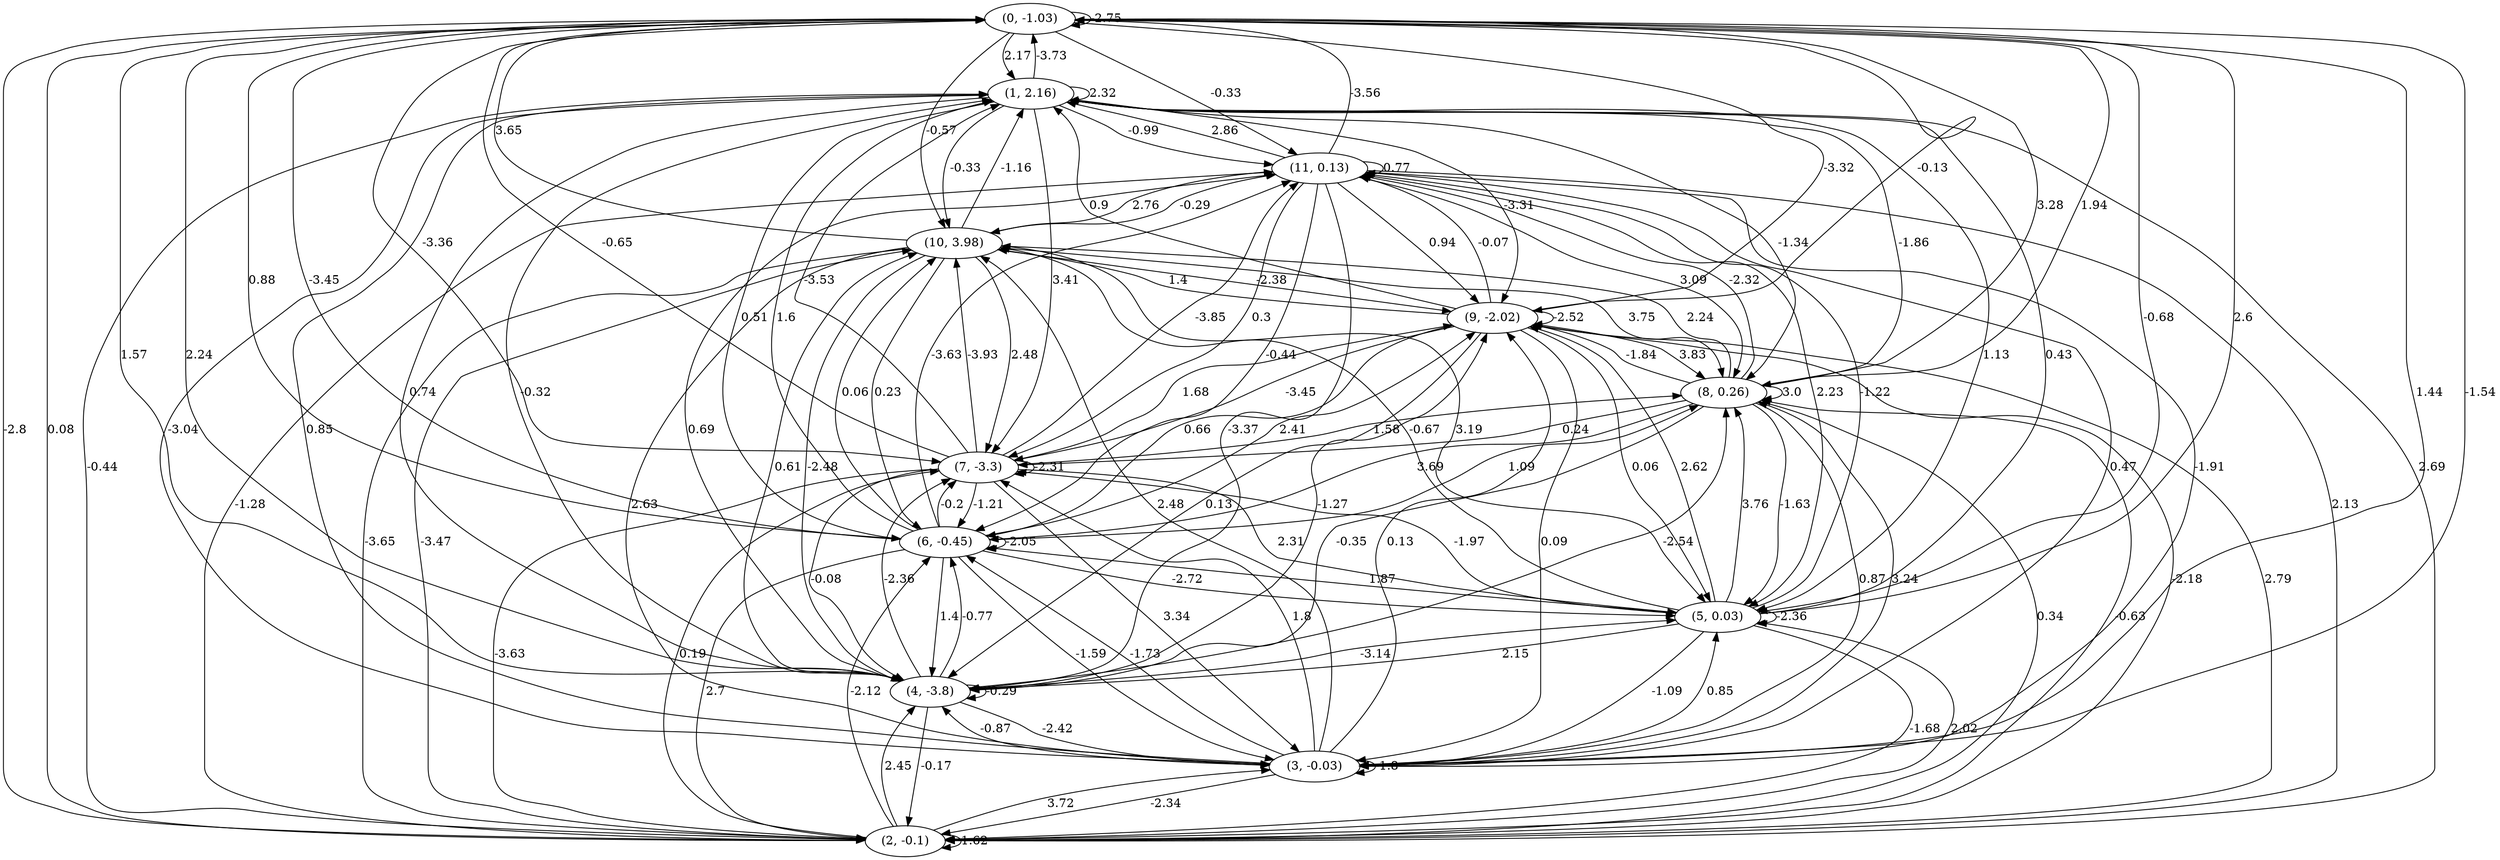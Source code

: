 digraph {
    0 [ label = "(0, -1.03)" ]
    1 [ label = "(1, 2.16)" ]
    2 [ label = "(2, -0.1)" ]
    3 [ label = "(3, -0.03)" ]
    4 [ label = "(4, -3.8)" ]
    5 [ label = "(5, 0.03)" ]
    6 [ label = "(6, -0.45)" ]
    7 [ label = "(7, -3.3)" ]
    8 [ label = "(8, 0.26)" ]
    9 [ label = "(9, -2.02)" ]
    10 [ label = "(10, 3.98)" ]
    11 [ label = "(11, 0.13)" ]
    0 -> 0 [ label = "-2.75" ]
    1 -> 1 [ label = "2.32" ]
    2 -> 2 [ label = "1.62" ]
    3 -> 3 [ label = "-1.8" ]
    4 -> 4 [ label = "-0.29" ]
    5 -> 5 [ label = "-2.36" ]
    6 -> 6 [ label = "-2.05" ]
    7 -> 7 [ label = "-2.31" ]
    8 -> 8 [ label = "3.0" ]
    9 -> 9 [ label = "-2.52" ]
    11 -> 11 [ label = "0.77" ]
    1 -> 0 [ label = "-3.73" ]
    2 -> 0 [ label = "0.08" ]
    3 -> 0 [ label = "-1.54" ]
    4 -> 0 [ label = "2.24" ]
    5 -> 0 [ label = "2.6" ]
    6 -> 0 [ label = "-3.45" ]
    7 -> 0 [ label = "-0.65" ]
    8 -> 0 [ label = "1.94" ]
    9 -> 0 [ label = "-0.13" ]
    10 -> 0 [ label = "3.65" ]
    11 -> 0 [ label = "-3.56" ]
    0 -> 1 [ label = "2.17" ]
    2 -> 1 [ label = "-0.44" ]
    3 -> 1 [ label = "0.85" ]
    4 -> 1 [ label = "-0.32" ]
    5 -> 1 [ label = "0.43" ]
    6 -> 1 [ label = "1.6" ]
    7 -> 1 [ label = "-3.53" ]
    8 -> 1 [ label = "-1.86" ]
    9 -> 1 [ label = "0.9" ]
    10 -> 1 [ label = "-1.16" ]
    11 -> 1 [ label = "2.86" ]
    0 -> 2 [ label = "-2.8" ]
    1 -> 2 [ label = "2.69" ]
    3 -> 2 [ label = "-2.34" ]
    4 -> 2 [ label = "-0.17" ]
    5 -> 2 [ label = "-1.68" ]
    6 -> 2 [ label = "2.7" ]
    7 -> 2 [ label = "-3.63" ]
    8 -> 2 [ label = "0.34" ]
    9 -> 2 [ label = "-2.18" ]
    10 -> 2 [ label = "-3.65" ]
    11 -> 2 [ label = "2.13" ]
    0 -> 3 [ label = "1.44" ]
    1 -> 3 [ label = "-3.04" ]
    2 -> 3 [ label = "3.72" ]
    4 -> 3 [ label = "-2.42" ]
    5 -> 3 [ label = "-1.09" ]
    6 -> 3 [ label = "-1.59" ]
    7 -> 3 [ label = "3.34" ]
    8 -> 3 [ label = "0.87" ]
    9 -> 3 [ label = "0.09" ]
    10 -> 3 [ label = "2.63" ]
    11 -> 3 [ label = "-1.91" ]
    0 -> 4 [ label = "1.57" ]
    1 -> 4 [ label = "0.74" ]
    2 -> 4 [ label = "2.45" ]
    3 -> 4 [ label = "-0.87" ]
    5 -> 4 [ label = "2.15" ]
    6 -> 4 [ label = "1.4" ]
    7 -> 4 [ label = "-0.08" ]
    8 -> 4 [ label = "-0.35" ]
    9 -> 4 [ label = "0.13" ]
    10 -> 4 [ label = "-2.48" ]
    11 -> 4 [ label = "-3.37" ]
    0 -> 5 [ label = "-0.68" ]
    1 -> 5 [ label = "1.13" ]
    2 -> 5 [ label = "2.02" ]
    3 -> 5 [ label = "0.85" ]
    4 -> 5 [ label = "-3.14" ]
    6 -> 5 [ label = "-2.72" ]
    7 -> 5 [ label = "2.31" ]
    8 -> 5 [ label = "-1.63" ]
    9 -> 5 [ label = "0.06" ]
    10 -> 5 [ label = "3.19" ]
    11 -> 5 [ label = "2.23" ]
    0 -> 6 [ label = "0.88" ]
    1 -> 6 [ label = "0.51" ]
    2 -> 6 [ label = "-2.12" ]
    3 -> 6 [ label = "-1.73" ]
    4 -> 6 [ label = "-0.77" ]
    5 -> 6 [ label = "1.87" ]
    7 -> 6 [ label = "-1.21" ]
    8 -> 6 [ label = "3.69" ]
    9 -> 6 [ label = "0.66" ]
    10 -> 6 [ label = "0.23" ]
    11 -> 6 [ label = "-0.44" ]
    0 -> 7 [ label = "-3.36" ]
    1 -> 7 [ label = "3.41" ]
    2 -> 7 [ label = "0.19" ]
    3 -> 7 [ label = "1.8" ]
    4 -> 7 [ label = "-2.36" ]
    5 -> 7 [ label = "-1.97" ]
    6 -> 7 [ label = "-0.2" ]
    8 -> 7 [ label = "0.24" ]
    9 -> 7 [ label = "-3.45" ]
    10 -> 7 [ label = "2.48" ]
    11 -> 7 [ label = "0.3" ]
    0 -> 8 [ label = "3.28" ]
    1 -> 8 [ label = "-1.34" ]
    2 -> 8 [ label = "-0.63" ]
    3 -> 8 [ label = "3.24" ]
    4 -> 8 [ label = "-2.54" ]
    5 -> 8 [ label = "3.76" ]
    6 -> 8 [ label = "1.09" ]
    7 -> 8 [ label = "1.58" ]
    9 -> 8 [ label = "3.83" ]
    10 -> 8 [ label = "3.75" ]
    11 -> 8 [ label = "3.09" ]
    0 -> 9 [ label = "-3.32" ]
    1 -> 9 [ label = "-3.31" ]
    2 -> 9 [ label = "2.79" ]
    3 -> 9 [ label = "0.13" ]
    4 -> 9 [ label = "-1.27" ]
    5 -> 9 [ label = "2.62" ]
    6 -> 9 [ label = "2.41" ]
    7 -> 9 [ label = "1.68" ]
    8 -> 9 [ label = "-1.84" ]
    10 -> 9 [ label = "-2.38" ]
    11 -> 9 [ label = "0.94" ]
    0 -> 10 [ label = "-0.57" ]
    1 -> 10 [ label = "-0.33" ]
    2 -> 10 [ label = "-3.47" ]
    3 -> 10 [ label = "2.48" ]
    4 -> 10 [ label = "0.61" ]
    5 -> 10 [ label = "-0.67" ]
    6 -> 10 [ label = "0.06" ]
    7 -> 10 [ label = "-3.93" ]
    8 -> 10 [ label = "2.24" ]
    9 -> 10 [ label = "1.4" ]
    11 -> 10 [ label = "2.76" ]
    0 -> 11 [ label = "-0.33" ]
    1 -> 11 [ label = "-0.99" ]
    2 -> 11 [ label = "-1.28" ]
    3 -> 11 [ label = "0.47" ]
    4 -> 11 [ label = "0.69" ]
    5 -> 11 [ label = "-1.22" ]
    6 -> 11 [ label = "-3.63" ]
    7 -> 11 [ label = "-3.85" ]
    8 -> 11 [ label = "-2.32" ]
    9 -> 11 [ label = "-0.07" ]
    10 -> 11 [ label = "-0.29" ]
}

